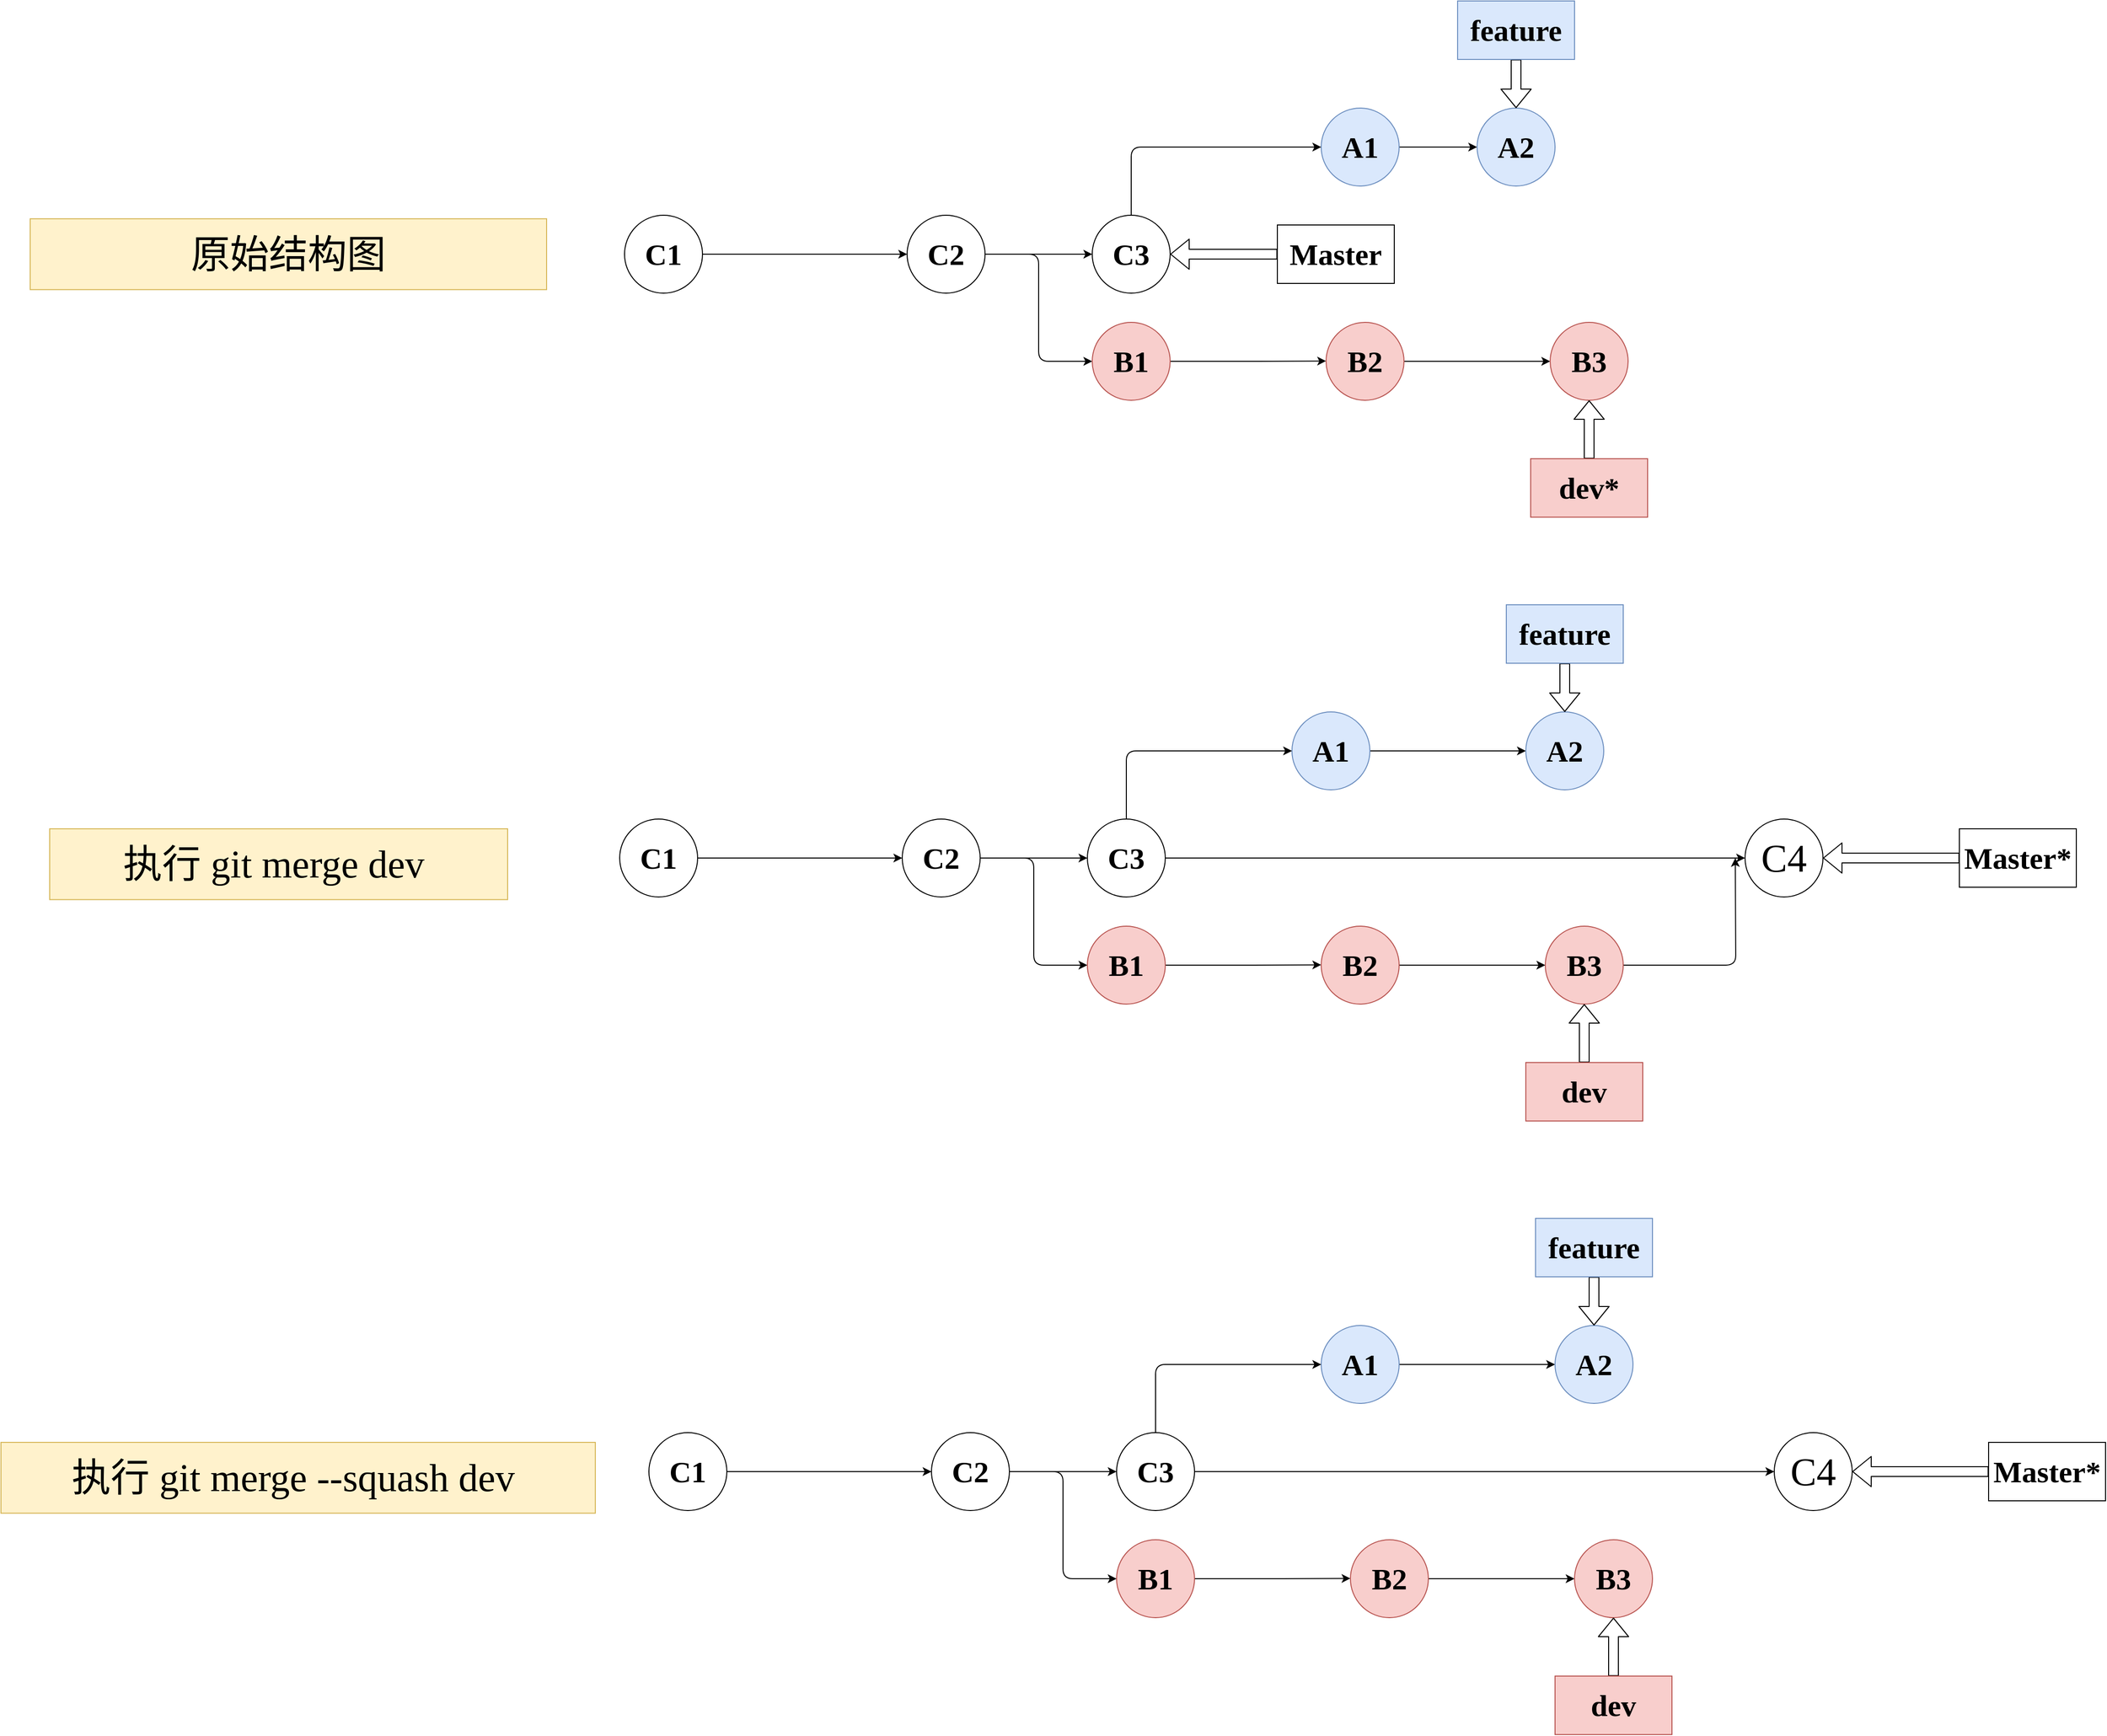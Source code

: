 <mxfile version="14.6.13" type="device"><diagram id="tiZR1eNqZlNz10tLs96v" name="第 1 页"><mxGraphModel dx="4613" dy="1973" grid="1" gridSize="10" guides="1" tooltips="1" connect="1" arrows="1" fold="1" page="0" pageScale="1" pageWidth="827" pageHeight="1169" math="0" shadow="0"><root><mxCell id="0"/><mxCell id="1" parent="0"/><mxCell id="AA6VYU8rC1UgZVueSTvj-22" style="edgeStyle=orthogonalEdgeStyle;rounded=1;orthogonalLoop=1;jettySize=auto;html=1;exitX=1;exitY=1;exitDx=0;exitDy=0;entryX=0;entryY=0.5;entryDx=0;entryDy=0;" edge="1" parent="1" source="AA6VYU8rC1UgZVueSTvj-9" target="AA6VYU8rC1UgZVueSTvj-12"><mxGeometry relative="1" as="geometry"><Array as="points"><mxPoint x="88" y="300"/><mxPoint x="155" y="300"/><mxPoint x="155" y="410"/></Array></mxGeometry></mxCell><mxCell id="AA6VYU8rC1UgZVueSTvj-37" style="edgeStyle=orthogonalEdgeStyle;rounded=1;orthogonalLoop=1;jettySize=auto;html=1;" edge="1" parent="1" source="AA6VYU8rC1UgZVueSTvj-9" target="AA6VYU8rC1UgZVueSTvj-36"><mxGeometry relative="1" as="geometry"/></mxCell><mxCell id="AA6VYU8rC1UgZVueSTvj-9" value="&lt;b style=&quot;font-family: &amp;#34;comic sans ms&amp;#34; ; font-size: 31px&quot;&gt;C2&lt;/b&gt;" style="ellipse;whiteSpace=wrap;html=1;aspect=fixed;" vertex="1" parent="1"><mxGeometry x="20" y="260" width="80" height="80" as="geometry"/></mxCell><mxCell id="AA6VYU8rC1UgZVueSTvj-14" style="edgeStyle=orthogonalEdgeStyle;rounded=0;orthogonalLoop=1;jettySize=auto;html=1;exitX=1;exitY=0.5;exitDx=0;exitDy=0;entryX=0;entryY=0.5;entryDx=0;entryDy=0;" edge="1" parent="1" source="AA6VYU8rC1UgZVueSTvj-10" target="AA6VYU8rC1UgZVueSTvj-9"><mxGeometry relative="1" as="geometry"/></mxCell><mxCell id="AA6VYU8rC1UgZVueSTvj-10" value="&lt;font size=&quot;1&quot; face=&quot;Comic Sans MS&quot;&gt;&lt;b style=&quot;font-size: 31px&quot;&gt;C1&lt;/b&gt;&lt;/font&gt;" style="ellipse;whiteSpace=wrap;html=1;aspect=fixed;" vertex="1" parent="1"><mxGeometry x="-270" y="260" width="80" height="80" as="geometry"/></mxCell><mxCell id="AA6VYU8rC1UgZVueSTvj-21" style="edgeStyle=orthogonalEdgeStyle;rounded=1;orthogonalLoop=1;jettySize=auto;html=1;exitX=1;exitY=0.5;exitDx=0;exitDy=0;" edge="1" parent="1" source="AA6VYU8rC1UgZVueSTvj-11" target="AA6VYU8rC1UgZVueSTvj-20"><mxGeometry relative="1" as="geometry"/></mxCell><mxCell id="AA6VYU8rC1UgZVueSTvj-11" value="&lt;b style=&quot;font-family: &amp;#34;comic sans ms&amp;#34; ; font-size: 31px&quot;&gt;A1&lt;/b&gt;" style="ellipse;whiteSpace=wrap;html=1;aspect=fixed;fillColor=#dae8fc;strokeColor=#6c8ebf;" vertex="1" parent="1"><mxGeometry x="445" y="150" width="80" height="80" as="geometry"/></mxCell><mxCell id="AA6VYU8rC1UgZVueSTvj-23" style="edgeStyle=orthogonalEdgeStyle;rounded=1;orthogonalLoop=1;jettySize=auto;html=1;exitX=1;exitY=0.5;exitDx=0;exitDy=0;" edge="1" parent="1" source="AA6VYU8rC1UgZVueSTvj-12"><mxGeometry relative="1" as="geometry"><mxPoint x="450" y="409.714" as="targetPoint"/></mxGeometry></mxCell><mxCell id="AA6VYU8rC1UgZVueSTvj-12" value="&lt;b style=&quot;font-family: &amp;#34;comic sans ms&amp;#34; ; font-size: 31px&quot;&gt;B1&lt;/b&gt;" style="ellipse;whiteSpace=wrap;html=1;aspect=fixed;fillColor=#f8cecc;strokeColor=#b85450;" vertex="1" parent="1"><mxGeometry x="210" y="370" width="80" height="80" as="geometry"/></mxCell><mxCell id="AA6VYU8rC1UgZVueSTvj-20" value="&lt;b style=&quot;font-family: &amp;#34;comic sans ms&amp;#34; ; font-size: 31px&quot;&gt;A2&lt;/b&gt;" style="ellipse;whiteSpace=wrap;html=1;aspect=fixed;fillColor=#dae8fc;strokeColor=#6c8ebf;" vertex="1" parent="1"><mxGeometry x="605" y="150" width="80" height="80" as="geometry"/></mxCell><mxCell id="AA6VYU8rC1UgZVueSTvj-26" style="edgeStyle=orthogonalEdgeStyle;rounded=1;orthogonalLoop=1;jettySize=auto;html=1;exitX=1;exitY=0.5;exitDx=0;exitDy=0;" edge="1" parent="1" source="AA6VYU8rC1UgZVueSTvj-24" target="AA6VYU8rC1UgZVueSTvj-25"><mxGeometry relative="1" as="geometry"/></mxCell><mxCell id="AA6VYU8rC1UgZVueSTvj-24" value="&lt;b style=&quot;font-family: &amp;#34;comic sans ms&amp;#34; ; font-size: 31px&quot;&gt;B2&lt;/b&gt;" style="ellipse;whiteSpace=wrap;html=1;aspect=fixed;fillColor=#f8cecc;strokeColor=#b85450;" vertex="1" parent="1"><mxGeometry x="450" y="370" width="80" height="80" as="geometry"/></mxCell><mxCell id="AA6VYU8rC1UgZVueSTvj-25" value="&lt;b style=&quot;font-family: &amp;#34;comic sans ms&amp;#34; ; font-size: 31px&quot;&gt;B3&lt;/b&gt;" style="ellipse;whiteSpace=wrap;html=1;aspect=fixed;fillColor=#f8cecc;strokeColor=#b85450;" vertex="1" parent="1"><mxGeometry x="680" y="370" width="80" height="80" as="geometry"/></mxCell><mxCell id="AA6VYU8rC1UgZVueSTvj-39" style="edgeStyle=orthogonalEdgeStyle;rounded=1;orthogonalLoop=1;jettySize=auto;html=1;entryX=1;entryY=0.5;entryDx=0;entryDy=0;shape=flexArrow;" edge="1" parent="1" source="AA6VYU8rC1UgZVueSTvj-27" target="AA6VYU8rC1UgZVueSTvj-36"><mxGeometry relative="1" as="geometry"/></mxCell><mxCell id="AA6VYU8rC1UgZVueSTvj-27" value="&lt;b style=&quot;font-family: &amp;#34;comic sans ms&amp;#34; ; font-size: 31px&quot;&gt;Master&lt;/b&gt;" style="rounded=0;whiteSpace=wrap;html=1;" vertex="1" parent="1"><mxGeometry x="400" y="270" width="120" height="60" as="geometry"/></mxCell><mxCell id="AA6VYU8rC1UgZVueSTvj-30" style="edgeStyle=orthogonalEdgeStyle;shape=flexArrow;rounded=1;orthogonalLoop=1;jettySize=auto;html=1;exitX=0.5;exitY=1;exitDx=0;exitDy=0;entryX=0.5;entryY=0;entryDx=0;entryDy=0;" edge="1" parent="1" source="AA6VYU8rC1UgZVueSTvj-29" target="AA6VYU8rC1UgZVueSTvj-20"><mxGeometry relative="1" as="geometry"/></mxCell><mxCell id="AA6VYU8rC1UgZVueSTvj-29" value="&lt;font face=&quot;comic sans ms&quot;&gt;&lt;span style=&quot;font-size: 31px&quot;&gt;&lt;b&gt;feature&lt;/b&gt;&lt;/span&gt;&lt;/font&gt;" style="rounded=0;whiteSpace=wrap;html=1;fillColor=#dae8fc;strokeColor=#6c8ebf;" vertex="1" parent="1"><mxGeometry x="585" y="40" width="120" height="60" as="geometry"/></mxCell><mxCell id="AA6VYU8rC1UgZVueSTvj-32" style="edgeStyle=orthogonalEdgeStyle;shape=flexArrow;rounded=1;orthogonalLoop=1;jettySize=auto;html=1;entryX=0.5;entryY=1;entryDx=0;entryDy=0;" edge="1" parent="1" source="AA6VYU8rC1UgZVueSTvj-31" target="AA6VYU8rC1UgZVueSTvj-25"><mxGeometry relative="1" as="geometry"/></mxCell><mxCell id="AA6VYU8rC1UgZVueSTvj-31" value="&lt;font face=&quot;comic sans ms&quot;&gt;&lt;span style=&quot;font-size: 31px&quot;&gt;&lt;b&gt;dev*&lt;/b&gt;&lt;/span&gt;&lt;/font&gt;" style="rounded=0;whiteSpace=wrap;html=1;fillColor=#f8cecc;strokeColor=#b85450;" vertex="1" parent="1"><mxGeometry x="660" y="510" width="120" height="60" as="geometry"/></mxCell><mxCell id="AA6VYU8rC1UgZVueSTvj-85" style="edgeStyle=orthogonalEdgeStyle;rounded=1;orthogonalLoop=1;jettySize=auto;html=1;exitX=0.5;exitY=0;exitDx=0;exitDy=0;entryX=0;entryY=0.5;entryDx=0;entryDy=0;fontFamily=Comic Sans MS;fontSize=40;" edge="1" parent="1" source="AA6VYU8rC1UgZVueSTvj-36" target="AA6VYU8rC1UgZVueSTvj-11"><mxGeometry relative="1" as="geometry"/></mxCell><mxCell id="AA6VYU8rC1UgZVueSTvj-36" value="&lt;b style=&quot;font-family: &amp;#34;comic sans ms&amp;#34; ; font-size: 31px&quot;&gt;C3&lt;/b&gt;" style="ellipse;whiteSpace=wrap;html=1;aspect=fixed;" vertex="1" parent="1"><mxGeometry x="210" y="260" width="80" height="80" as="geometry"/></mxCell><mxCell id="AA6VYU8rC1UgZVueSTvj-53" style="edgeStyle=orthogonalEdgeStyle;rounded=1;orthogonalLoop=1;jettySize=auto;html=1;exitX=1;exitY=1;exitDx=0;exitDy=0;entryX=0;entryY=0.5;entryDx=0;entryDy=0;" edge="1" parent="1" source="AA6VYU8rC1UgZVueSTvj-55" target="AA6VYU8rC1UgZVueSTvj-61"><mxGeometry relative="1" as="geometry"><Array as="points"><mxPoint x="83" y="920"/><mxPoint x="150" y="920"/><mxPoint x="150" y="1030"/></Array></mxGeometry></mxCell><mxCell id="AA6VYU8rC1UgZVueSTvj-54" style="edgeStyle=orthogonalEdgeStyle;rounded=1;orthogonalLoop=1;jettySize=auto;html=1;" edge="1" parent="1" source="AA6VYU8rC1UgZVueSTvj-55" target="AA6VYU8rC1UgZVueSTvj-72"><mxGeometry relative="1" as="geometry"/></mxCell><mxCell id="AA6VYU8rC1UgZVueSTvj-55" value="&lt;b style=&quot;font-family: &amp;#34;comic sans ms&amp;#34; ; font-size: 31px&quot;&gt;C2&lt;/b&gt;" style="ellipse;whiteSpace=wrap;html=1;aspect=fixed;" vertex="1" parent="1"><mxGeometry x="15" y="880" width="80" height="80" as="geometry"/></mxCell><mxCell id="AA6VYU8rC1UgZVueSTvj-56" style="edgeStyle=orthogonalEdgeStyle;rounded=0;orthogonalLoop=1;jettySize=auto;html=1;exitX=1;exitY=0.5;exitDx=0;exitDy=0;entryX=0;entryY=0.5;entryDx=0;entryDy=0;" edge="1" parent="1" source="AA6VYU8rC1UgZVueSTvj-57" target="AA6VYU8rC1UgZVueSTvj-55"><mxGeometry relative="1" as="geometry"/></mxCell><mxCell id="AA6VYU8rC1UgZVueSTvj-57" value="&lt;font size=&quot;1&quot; face=&quot;Comic Sans MS&quot;&gt;&lt;b style=&quot;font-size: 31px&quot;&gt;C1&lt;/b&gt;&lt;/font&gt;" style="ellipse;whiteSpace=wrap;html=1;aspect=fixed;" vertex="1" parent="1"><mxGeometry x="-275" y="880" width="80" height="80" as="geometry"/></mxCell><mxCell id="AA6VYU8rC1UgZVueSTvj-58" style="edgeStyle=orthogonalEdgeStyle;rounded=1;orthogonalLoop=1;jettySize=auto;html=1;exitX=1;exitY=0.5;exitDx=0;exitDy=0;" edge="1" parent="1" source="AA6VYU8rC1UgZVueSTvj-59" target="AA6VYU8rC1UgZVueSTvj-62"><mxGeometry relative="1" as="geometry"/></mxCell><mxCell id="AA6VYU8rC1UgZVueSTvj-59" value="&lt;b style=&quot;font-family: &amp;#34;comic sans ms&amp;#34; ; font-size: 31px&quot;&gt;A1&lt;/b&gt;" style="ellipse;whiteSpace=wrap;html=1;aspect=fixed;fillColor=#dae8fc;strokeColor=#6c8ebf;" vertex="1" parent="1"><mxGeometry x="415" y="770" width="80" height="80" as="geometry"/></mxCell><mxCell id="AA6VYU8rC1UgZVueSTvj-60" style="edgeStyle=orthogonalEdgeStyle;rounded=1;orthogonalLoop=1;jettySize=auto;html=1;exitX=1;exitY=0.5;exitDx=0;exitDy=0;" edge="1" parent="1" source="AA6VYU8rC1UgZVueSTvj-61"><mxGeometry relative="1" as="geometry"><mxPoint x="445" y="1029.714" as="targetPoint"/></mxGeometry></mxCell><mxCell id="AA6VYU8rC1UgZVueSTvj-61" value="&lt;b style=&quot;font-family: &amp;#34;comic sans ms&amp;#34; ; font-size: 31px&quot;&gt;B1&lt;/b&gt;" style="ellipse;whiteSpace=wrap;html=1;aspect=fixed;fillColor=#f8cecc;strokeColor=#b85450;" vertex="1" parent="1"><mxGeometry x="205" y="990" width="80" height="80" as="geometry"/></mxCell><mxCell id="AA6VYU8rC1UgZVueSTvj-62" value="&lt;b style=&quot;font-family: &amp;#34;comic sans ms&amp;#34; ; font-size: 31px&quot;&gt;A2&lt;/b&gt;" style="ellipse;whiteSpace=wrap;html=1;aspect=fixed;fillColor=#dae8fc;strokeColor=#6c8ebf;" vertex="1" parent="1"><mxGeometry x="655" y="770" width="80" height="80" as="geometry"/></mxCell><mxCell id="AA6VYU8rC1UgZVueSTvj-63" style="edgeStyle=orthogonalEdgeStyle;rounded=1;orthogonalLoop=1;jettySize=auto;html=1;exitX=1;exitY=0.5;exitDx=0;exitDy=0;" edge="1" parent="1" source="AA6VYU8rC1UgZVueSTvj-64" target="AA6VYU8rC1UgZVueSTvj-65"><mxGeometry relative="1" as="geometry"/></mxCell><mxCell id="AA6VYU8rC1UgZVueSTvj-64" value="&lt;b style=&quot;font-family: &amp;#34;comic sans ms&amp;#34; ; font-size: 31px&quot;&gt;B2&lt;/b&gt;" style="ellipse;whiteSpace=wrap;html=1;aspect=fixed;fillColor=#f8cecc;strokeColor=#b85450;" vertex="1" parent="1"><mxGeometry x="445" y="990" width="80" height="80" as="geometry"/></mxCell><mxCell id="AA6VYU8rC1UgZVueSTvj-83" style="edgeStyle=orthogonalEdgeStyle;rounded=1;orthogonalLoop=1;jettySize=auto;html=1;exitX=1;exitY=0.5;exitDx=0;exitDy=0;fontFamily=Comic Sans MS;fontSize=40;" edge="1" parent="1" source="AA6VYU8rC1UgZVueSTvj-65"><mxGeometry relative="1" as="geometry"><mxPoint x="870" y="920" as="targetPoint"/></mxGeometry></mxCell><mxCell id="AA6VYU8rC1UgZVueSTvj-65" value="&lt;b style=&quot;font-family: &amp;#34;comic sans ms&amp;#34; ; font-size: 31px&quot;&gt;B3&lt;/b&gt;" style="ellipse;whiteSpace=wrap;html=1;aspect=fixed;fillColor=#f8cecc;strokeColor=#b85450;" vertex="1" parent="1"><mxGeometry x="675" y="990" width="80" height="80" as="geometry"/></mxCell><mxCell id="AA6VYU8rC1UgZVueSTvj-84" value="" style="edgeStyle=orthogonalEdgeStyle;rounded=1;orthogonalLoop=1;jettySize=auto;html=1;fontFamily=Comic Sans MS;fontSize=40;shape=flexArrow;" edge="1" parent="1" source="AA6VYU8rC1UgZVueSTvj-67" target="AA6VYU8rC1UgZVueSTvj-79"><mxGeometry relative="1" as="geometry"/></mxCell><mxCell id="AA6VYU8rC1UgZVueSTvj-67" value="&lt;b style=&quot;font-family: &amp;#34;comic sans ms&amp;#34; ; font-size: 31px&quot;&gt;Master*&lt;/b&gt;" style="rounded=0;whiteSpace=wrap;html=1;" vertex="1" parent="1"><mxGeometry x="1100" y="890" width="120" height="60" as="geometry"/></mxCell><mxCell id="AA6VYU8rC1UgZVueSTvj-68" style="edgeStyle=orthogonalEdgeStyle;shape=flexArrow;rounded=1;orthogonalLoop=1;jettySize=auto;html=1;exitX=0.5;exitY=1;exitDx=0;exitDy=0;entryX=0.5;entryY=0;entryDx=0;entryDy=0;" edge="1" parent="1" source="AA6VYU8rC1UgZVueSTvj-69" target="AA6VYU8rC1UgZVueSTvj-62"><mxGeometry relative="1" as="geometry"/></mxCell><mxCell id="AA6VYU8rC1UgZVueSTvj-69" value="&lt;font face=&quot;comic sans ms&quot;&gt;&lt;span style=&quot;font-size: 31px&quot;&gt;&lt;b&gt;feature&lt;/b&gt;&lt;/span&gt;&lt;/font&gt;" style="rounded=0;whiteSpace=wrap;html=1;fillColor=#dae8fc;strokeColor=#6c8ebf;" vertex="1" parent="1"><mxGeometry x="635" y="660" width="120" height="60" as="geometry"/></mxCell><mxCell id="AA6VYU8rC1UgZVueSTvj-70" style="edgeStyle=orthogonalEdgeStyle;shape=flexArrow;rounded=1;orthogonalLoop=1;jettySize=auto;html=1;entryX=0.5;entryY=1;entryDx=0;entryDy=0;" edge="1" parent="1" source="AA6VYU8rC1UgZVueSTvj-71" target="AA6VYU8rC1UgZVueSTvj-65"><mxGeometry relative="1" as="geometry"/></mxCell><mxCell id="AA6VYU8rC1UgZVueSTvj-71" value="&lt;font face=&quot;comic sans ms&quot;&gt;&lt;span style=&quot;font-size: 31px&quot;&gt;&lt;b&gt;dev&lt;/b&gt;&lt;/span&gt;&lt;/font&gt;" style="rounded=0;whiteSpace=wrap;html=1;fillColor=#f8cecc;strokeColor=#b85450;" vertex="1" parent="1"><mxGeometry x="655" y="1130" width="120" height="60" as="geometry"/></mxCell><mxCell id="AA6VYU8rC1UgZVueSTvj-81" style="edgeStyle=orthogonalEdgeStyle;rounded=1;orthogonalLoop=1;jettySize=auto;html=1;exitX=1;exitY=0.5;exitDx=0;exitDy=0;entryX=0;entryY=0.5;entryDx=0;entryDy=0;fontFamily=Comic Sans MS;fontSize=40;" edge="1" parent="1" source="AA6VYU8rC1UgZVueSTvj-72" target="AA6VYU8rC1UgZVueSTvj-79"><mxGeometry relative="1" as="geometry"/></mxCell><mxCell id="AA6VYU8rC1UgZVueSTvj-87" style="edgeStyle=orthogonalEdgeStyle;rounded=1;orthogonalLoop=1;jettySize=auto;html=1;exitX=0.5;exitY=0;exitDx=0;exitDy=0;entryX=0;entryY=0.5;entryDx=0;entryDy=0;fontFamily=Comic Sans MS;fontSize=40;" edge="1" parent="1" source="AA6VYU8rC1UgZVueSTvj-72" target="AA6VYU8rC1UgZVueSTvj-59"><mxGeometry relative="1" as="geometry"/></mxCell><mxCell id="AA6VYU8rC1UgZVueSTvj-72" value="&lt;b style=&quot;font-family: &amp;#34;comic sans ms&amp;#34; ; font-size: 31px&quot;&gt;C3&lt;/b&gt;" style="ellipse;whiteSpace=wrap;html=1;aspect=fixed;" vertex="1" parent="1"><mxGeometry x="205" y="880" width="80" height="80" as="geometry"/></mxCell><mxCell id="AA6VYU8rC1UgZVueSTvj-75" value="原始结构图" style="text;html=1;strokeColor=#d6b656;fillColor=#fff2cc;align=center;verticalAlign=middle;whiteSpace=wrap;rounded=0;fontFamily=Comic Sans MS;fontSize=40;" vertex="1" parent="1"><mxGeometry x="-880" y="263.64" width="530" height="72.73" as="geometry"/></mxCell><mxCell id="AA6VYU8rC1UgZVueSTvj-77" value="执行 git merge dev&amp;nbsp;" style="text;html=1;strokeColor=#d6b656;fillColor=#fff2cc;align=center;verticalAlign=middle;whiteSpace=wrap;rounded=0;fontFamily=Comic Sans MS;fontSize=40;" vertex="1" parent="1"><mxGeometry x="-860" y="890" width="470" height="72.73" as="geometry"/></mxCell><mxCell id="AA6VYU8rC1UgZVueSTvj-79" value="C4" style="ellipse;whiteSpace=wrap;html=1;aspect=fixed;fontFamily=Comic Sans MS;fontSize=40;" vertex="1" parent="1"><mxGeometry x="880" y="880" width="80" height="80" as="geometry"/></mxCell><mxCell id="AA6VYU8rC1UgZVueSTvj-162" style="edgeStyle=orthogonalEdgeStyle;rounded=1;orthogonalLoop=1;jettySize=auto;html=1;exitX=1;exitY=1;exitDx=0;exitDy=0;entryX=0;entryY=0.5;entryDx=0;entryDy=0;" edge="1" parent="1" source="AA6VYU8rC1UgZVueSTvj-164" target="AA6VYU8rC1UgZVueSTvj-170"><mxGeometry relative="1" as="geometry"><Array as="points"><mxPoint x="113" y="1550"/><mxPoint x="180" y="1550"/><mxPoint x="180" y="1660"/></Array></mxGeometry></mxCell><mxCell id="AA6VYU8rC1UgZVueSTvj-163" style="edgeStyle=orthogonalEdgeStyle;rounded=1;orthogonalLoop=1;jettySize=auto;html=1;" edge="1" parent="1" source="AA6VYU8rC1UgZVueSTvj-164" target="AA6VYU8rC1UgZVueSTvj-184"><mxGeometry relative="1" as="geometry"/></mxCell><mxCell id="AA6VYU8rC1UgZVueSTvj-164" value="&lt;b style=&quot;font-family: &amp;#34;comic sans ms&amp;#34; ; font-size: 31px&quot;&gt;C2&lt;/b&gt;" style="ellipse;whiteSpace=wrap;html=1;aspect=fixed;" vertex="1" parent="1"><mxGeometry x="45" y="1510" width="80" height="80" as="geometry"/></mxCell><mxCell id="AA6VYU8rC1UgZVueSTvj-165" style="edgeStyle=orthogonalEdgeStyle;rounded=0;orthogonalLoop=1;jettySize=auto;html=1;exitX=1;exitY=0.5;exitDx=0;exitDy=0;entryX=0;entryY=0.5;entryDx=0;entryDy=0;" edge="1" parent="1" source="AA6VYU8rC1UgZVueSTvj-166" target="AA6VYU8rC1UgZVueSTvj-164"><mxGeometry relative="1" as="geometry"/></mxCell><mxCell id="AA6VYU8rC1UgZVueSTvj-166" value="&lt;font size=&quot;1&quot; face=&quot;Comic Sans MS&quot;&gt;&lt;b style=&quot;font-size: 31px&quot;&gt;C1&lt;/b&gt;&lt;/font&gt;" style="ellipse;whiteSpace=wrap;html=1;aspect=fixed;" vertex="1" parent="1"><mxGeometry x="-245" y="1510" width="80" height="80" as="geometry"/></mxCell><mxCell id="AA6VYU8rC1UgZVueSTvj-167" style="edgeStyle=orthogonalEdgeStyle;rounded=1;orthogonalLoop=1;jettySize=auto;html=1;exitX=1;exitY=0.5;exitDx=0;exitDy=0;" edge="1" parent="1" source="AA6VYU8rC1UgZVueSTvj-168" target="AA6VYU8rC1UgZVueSTvj-171"><mxGeometry relative="1" as="geometry"/></mxCell><mxCell id="AA6VYU8rC1UgZVueSTvj-168" value="&lt;b style=&quot;font-family: &amp;#34;comic sans ms&amp;#34; ; font-size: 31px&quot;&gt;A1&lt;/b&gt;" style="ellipse;whiteSpace=wrap;html=1;aspect=fixed;fillColor=#dae8fc;strokeColor=#6c8ebf;" vertex="1" parent="1"><mxGeometry x="445" y="1400" width="80" height="80" as="geometry"/></mxCell><mxCell id="AA6VYU8rC1UgZVueSTvj-169" style="edgeStyle=orthogonalEdgeStyle;rounded=1;orthogonalLoop=1;jettySize=auto;html=1;exitX=1;exitY=0.5;exitDx=0;exitDy=0;" edge="1" parent="1" source="AA6VYU8rC1UgZVueSTvj-170"><mxGeometry relative="1" as="geometry"><mxPoint x="475" y="1659.714" as="targetPoint"/></mxGeometry></mxCell><mxCell id="AA6VYU8rC1UgZVueSTvj-170" value="&lt;b style=&quot;font-family: &amp;#34;comic sans ms&amp;#34; ; font-size: 31px&quot;&gt;B1&lt;/b&gt;" style="ellipse;whiteSpace=wrap;html=1;aspect=fixed;fillColor=#f8cecc;strokeColor=#b85450;" vertex="1" parent="1"><mxGeometry x="235" y="1620" width="80" height="80" as="geometry"/></mxCell><mxCell id="AA6VYU8rC1UgZVueSTvj-171" value="&lt;b style=&quot;font-family: &amp;#34;comic sans ms&amp;#34; ; font-size: 31px&quot;&gt;A2&lt;/b&gt;" style="ellipse;whiteSpace=wrap;html=1;aspect=fixed;fillColor=#dae8fc;strokeColor=#6c8ebf;" vertex="1" parent="1"><mxGeometry x="685" y="1400" width="80" height="80" as="geometry"/></mxCell><mxCell id="AA6VYU8rC1UgZVueSTvj-172" style="edgeStyle=orthogonalEdgeStyle;rounded=1;orthogonalLoop=1;jettySize=auto;html=1;exitX=1;exitY=0.5;exitDx=0;exitDy=0;" edge="1" parent="1" source="AA6VYU8rC1UgZVueSTvj-173" target="AA6VYU8rC1UgZVueSTvj-175"><mxGeometry relative="1" as="geometry"/></mxCell><mxCell id="AA6VYU8rC1UgZVueSTvj-173" value="&lt;b style=&quot;font-family: &amp;#34;comic sans ms&amp;#34; ; font-size: 31px&quot;&gt;B2&lt;/b&gt;" style="ellipse;whiteSpace=wrap;html=1;aspect=fixed;fillColor=#f8cecc;strokeColor=#b85450;" vertex="1" parent="1"><mxGeometry x="475" y="1620" width="80" height="80" as="geometry"/></mxCell><mxCell id="AA6VYU8rC1UgZVueSTvj-175" value="&lt;b style=&quot;font-family: &amp;#34;comic sans ms&amp;#34; ; font-size: 31px&quot;&gt;B3&lt;/b&gt;" style="ellipse;whiteSpace=wrap;html=1;aspect=fixed;fillColor=#f8cecc;strokeColor=#b85450;" vertex="1" parent="1"><mxGeometry x="705" y="1620" width="80" height="80" as="geometry"/></mxCell><mxCell id="AA6VYU8rC1UgZVueSTvj-176" value="" style="edgeStyle=orthogonalEdgeStyle;rounded=1;orthogonalLoop=1;jettySize=auto;html=1;fontFamily=Comic Sans MS;fontSize=40;shape=flexArrow;" edge="1" parent="1" source="AA6VYU8rC1UgZVueSTvj-177" target="AA6VYU8rC1UgZVueSTvj-186"><mxGeometry relative="1" as="geometry"/></mxCell><mxCell id="AA6VYU8rC1UgZVueSTvj-177" value="&lt;b style=&quot;font-family: &amp;#34;comic sans ms&amp;#34; ; font-size: 31px&quot;&gt;Master*&lt;/b&gt;" style="rounded=0;whiteSpace=wrap;html=1;" vertex="1" parent="1"><mxGeometry x="1130" y="1520" width="120" height="60" as="geometry"/></mxCell><mxCell id="AA6VYU8rC1UgZVueSTvj-178" style="edgeStyle=orthogonalEdgeStyle;shape=flexArrow;rounded=1;orthogonalLoop=1;jettySize=auto;html=1;exitX=0.5;exitY=1;exitDx=0;exitDy=0;entryX=0.5;entryY=0;entryDx=0;entryDy=0;" edge="1" parent="1" source="AA6VYU8rC1UgZVueSTvj-179" target="AA6VYU8rC1UgZVueSTvj-171"><mxGeometry relative="1" as="geometry"/></mxCell><mxCell id="AA6VYU8rC1UgZVueSTvj-179" value="&lt;font face=&quot;comic sans ms&quot;&gt;&lt;span style=&quot;font-size: 31px&quot;&gt;&lt;b&gt;feature&lt;/b&gt;&lt;/span&gt;&lt;/font&gt;" style="rounded=0;whiteSpace=wrap;html=1;fillColor=#dae8fc;strokeColor=#6c8ebf;" vertex="1" parent="1"><mxGeometry x="665" y="1290" width="120" height="60" as="geometry"/></mxCell><mxCell id="AA6VYU8rC1UgZVueSTvj-180" style="edgeStyle=orthogonalEdgeStyle;shape=flexArrow;rounded=1;orthogonalLoop=1;jettySize=auto;html=1;entryX=0.5;entryY=1;entryDx=0;entryDy=0;" edge="1" parent="1" source="AA6VYU8rC1UgZVueSTvj-181" target="AA6VYU8rC1UgZVueSTvj-175"><mxGeometry relative="1" as="geometry"/></mxCell><mxCell id="AA6VYU8rC1UgZVueSTvj-181" value="&lt;font face=&quot;comic sans ms&quot;&gt;&lt;span style=&quot;font-size: 31px&quot;&gt;&lt;b&gt;dev&lt;/b&gt;&lt;/span&gt;&lt;/font&gt;" style="rounded=0;whiteSpace=wrap;html=1;fillColor=#f8cecc;strokeColor=#b85450;" vertex="1" parent="1"><mxGeometry x="685" y="1760" width="120" height="60" as="geometry"/></mxCell><mxCell id="AA6VYU8rC1UgZVueSTvj-182" style="edgeStyle=orthogonalEdgeStyle;rounded=1;orthogonalLoop=1;jettySize=auto;html=1;exitX=1;exitY=0.5;exitDx=0;exitDy=0;entryX=0;entryY=0.5;entryDx=0;entryDy=0;fontFamily=Comic Sans MS;fontSize=40;" edge="1" parent="1" source="AA6VYU8rC1UgZVueSTvj-184" target="AA6VYU8rC1UgZVueSTvj-186"><mxGeometry relative="1" as="geometry"/></mxCell><mxCell id="AA6VYU8rC1UgZVueSTvj-183" style="edgeStyle=orthogonalEdgeStyle;rounded=1;orthogonalLoop=1;jettySize=auto;html=1;exitX=0.5;exitY=0;exitDx=0;exitDy=0;entryX=0;entryY=0.5;entryDx=0;entryDy=0;fontFamily=Comic Sans MS;fontSize=40;" edge="1" parent="1" source="AA6VYU8rC1UgZVueSTvj-184" target="AA6VYU8rC1UgZVueSTvj-168"><mxGeometry relative="1" as="geometry"/></mxCell><mxCell id="AA6VYU8rC1UgZVueSTvj-184" value="&lt;b style=&quot;font-family: &amp;#34;comic sans ms&amp;#34; ; font-size: 31px&quot;&gt;C3&lt;/b&gt;" style="ellipse;whiteSpace=wrap;html=1;aspect=fixed;" vertex="1" parent="1"><mxGeometry x="235" y="1510" width="80" height="80" as="geometry"/></mxCell><mxCell id="AA6VYU8rC1UgZVueSTvj-185" value="执行 git merge --squash dev&amp;nbsp;" style="text;html=1;strokeColor=#d6b656;fillColor=#fff2cc;align=center;verticalAlign=middle;whiteSpace=wrap;rounded=0;fontFamily=Comic Sans MS;fontSize=40;" vertex="1" parent="1"><mxGeometry x="-910" y="1520" width="610" height="72.73" as="geometry"/></mxCell><mxCell id="AA6VYU8rC1UgZVueSTvj-186" value="C4" style="ellipse;whiteSpace=wrap;html=1;aspect=fixed;fontFamily=Comic Sans MS;fontSize=40;" vertex="1" parent="1"><mxGeometry x="910" y="1510" width="80" height="80" as="geometry"/></mxCell></root></mxGraphModel></diagram></mxfile>
